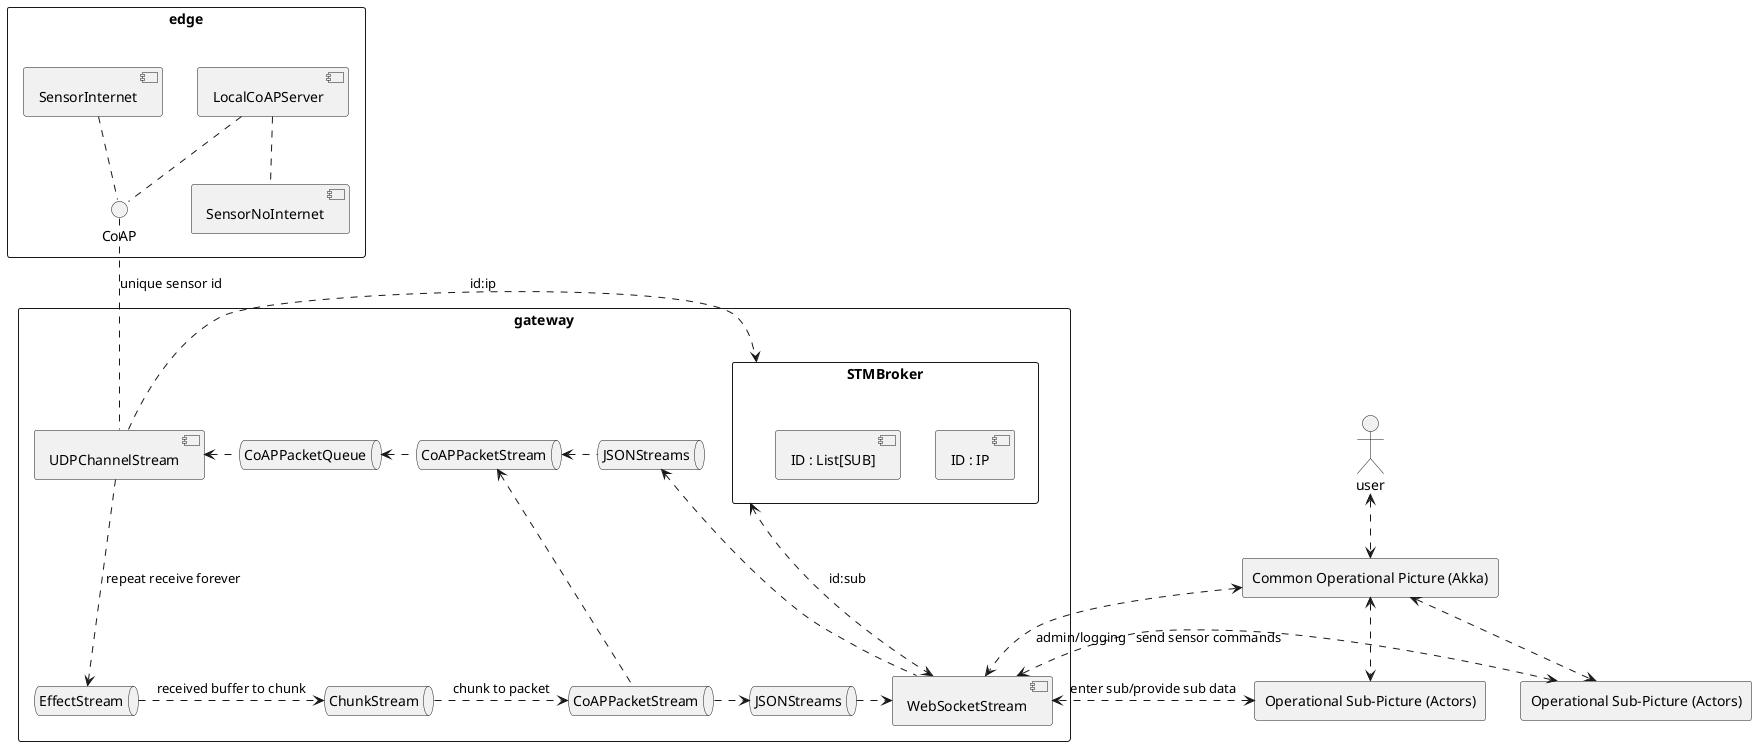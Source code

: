 @startuml system

rectangle edge {
    component LocalCoAPServer
    component SensorNoInternet
    component SensorInternet
    interface CoAP
} 

rectangle gateway {
    rectangle STMBroker {
        component "ID : IP"
        component "ID : List[SUB]"
    }
    component UDPChannelStream 
    queue     EffectStream
    queue     ChunkStream
    queue     CoAPPacketStream as CPS1
    queue     JSONStreams as JS1

    queue     JSONStreams as JS2
    queue     CoAPPacketStream as CPS2
    queue     CoAPPacketQueue

    component WebSocketStream
} 


rectangle "Common Operational Picture (Akka)" as COP
rectangle "Operational Sub-Picture (Actors)" as OSP1
rectangle "Operational Sub-Picture (Actors)" as OSP2

actor user

LocalCoAPServer .. SensorNoInternet
SensorInternet  .. CoAP
LocalCoAPServer .. CoAP

CoAP .. UDPChannelStream : unique sensor id

UDPChannelStream .down..>   EffectStream : repeat receive forever
EffectStream     .right..>  ChunkStream : received buffer to chunk
ChunkStream      .right..>  CPS1 : chunk to packet
CPS1             .right..>  JS1
JS1              .right..>  WebSocketStream

WebSocketStream  .up.>     JS2
JS2              .left.>   CPS2
CPS2             .left.>   CoAPPacketQueue
CoAPPacketQueue  .left.>   UDPChannelStream

CPS1             .up..>     CPS2

WebSocketStream <.up..>   STMBroker           : id:sub
UDPChannelStream .right..>  STMBroker : id:ip

OSP1 <.> WebSocketStream : enter sub/provide sub data
OSP2 <.> WebSocketStream : send sensor commands

user <..> COP
COP  <..> WebSocketStream : admin/logging
COP  <..> OSP1
COP  <..> OSP2

@enduml